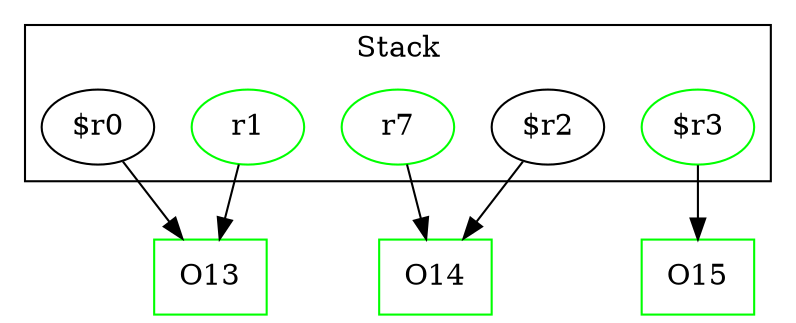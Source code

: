 digraph sample {
  rankDir="LR";
  subgraph cluster_0 {
    label="Stack"
    "r1"; "$r2"; "$r0"; "r7"; "$r3"; 
  }
  "r1" -> { O13 };
  "$r2" -> { O14 };
  "$r0" -> { O13 };
  "r7" -> { O14 };
  "$r3" -> { O15 };
  O13[shape=box];
  O15[shape=box];
  O14[shape=box];
  "r1"[color="green"];
  O13[color="green"];
  O15[color="green"];
  O14[color="green"];
  "r7"[color="green"];
  "$r3"[color="green"];
}
